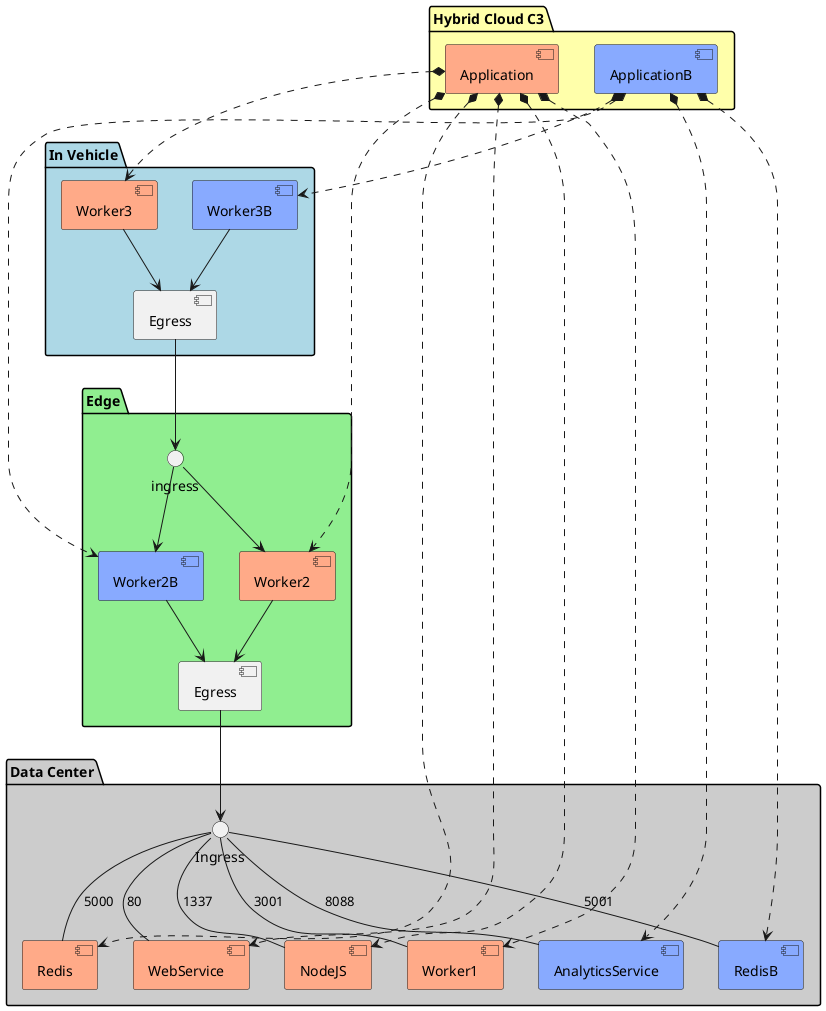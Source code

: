 @startuml


package "Hybrid Cloud C3" #ffffaa {
  component Application #ffaa88
  component ApplicationB #88aaff
}
package "In Vehicle" #lightblue {
  component Egress as IVE
  component Worker3 #ffaa88
  component Worker3B #88aaff
  Worker3 --> IVE
  Worker3B --> IVE
}
package "Edge" #lightgreen {
  interface ingress as EVI
  component Worker2 #ffaa88
  component Worker2B #88aaff
  component Egress as EVE
  EVI --> Worker2
  Worker2 --> EVE
  EVI --> Worker2B
  Worker2B --> EVE
}

package "Data Center" #cccccc {
  interface Ingress as DCI
  component WebService #ffaa88
  component AnalyticsService #88aaff
  component RedisB #88aaff
  component Redis #ffaa88
  component NodeJS #ffaa88
  component Worker1 #ffaa88
  Application *..> WebService
  Application *..> Redis
  Application *..> NodeJS
  Application *..> Worker1
  Application *..> Worker2
  Application *..> Worker3
  ApplicationB *..> AnalyticsService
  ApplicationB *..> RedisB
  ApplicationB *..> Worker2B
  ApplicationB *..> Worker3B
  DCI -- WebService : 80
  DCI -- Redis : 5000
  DCI -- NodeJS : 1337
  DCI -- Worker1 : 3001
  DCI -- RedisB : 5001
  DCI -- AnalyticsService : 8088
}

IVE --> EVI
EVE --> DCI

@enduml
